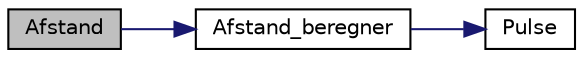 digraph "Afstand"
{
 // LATEX_PDF_SIZE
  edge [fontname="Helvetica",fontsize="10",labelfontname="Helvetica",labelfontsize="10"];
  node [fontname="Helvetica",fontsize="10",shape=record];
  rankdir="LR";
  Node0 [label="Afstand",height=0.2,width=0.4,color="black", fillcolor="grey75", style="filled", fontcolor="black",tooltip=" "];
  Node0 -> Node1 [color="midnightblue",fontsize="10",style="solid"];
  Node1 [label="Afstand_beregner",height=0.2,width=0.4,color="black", fillcolor="white", style="filled",URL="$_afstand__beregner_8c.html#a26b5946cce70171aa9e42c28e30b17ba",tooltip=" "];
  Node1 -> Node2 [color="midnightblue",fontsize="10",style="solid"];
  Node2 [label="Pulse",height=0.2,width=0.4,color="black", fillcolor="white", style="filled",URL="$_pulse_8c.html#ae7e67c4b41efe972e0bd8ccaeacce912",tooltip=" "];
}
